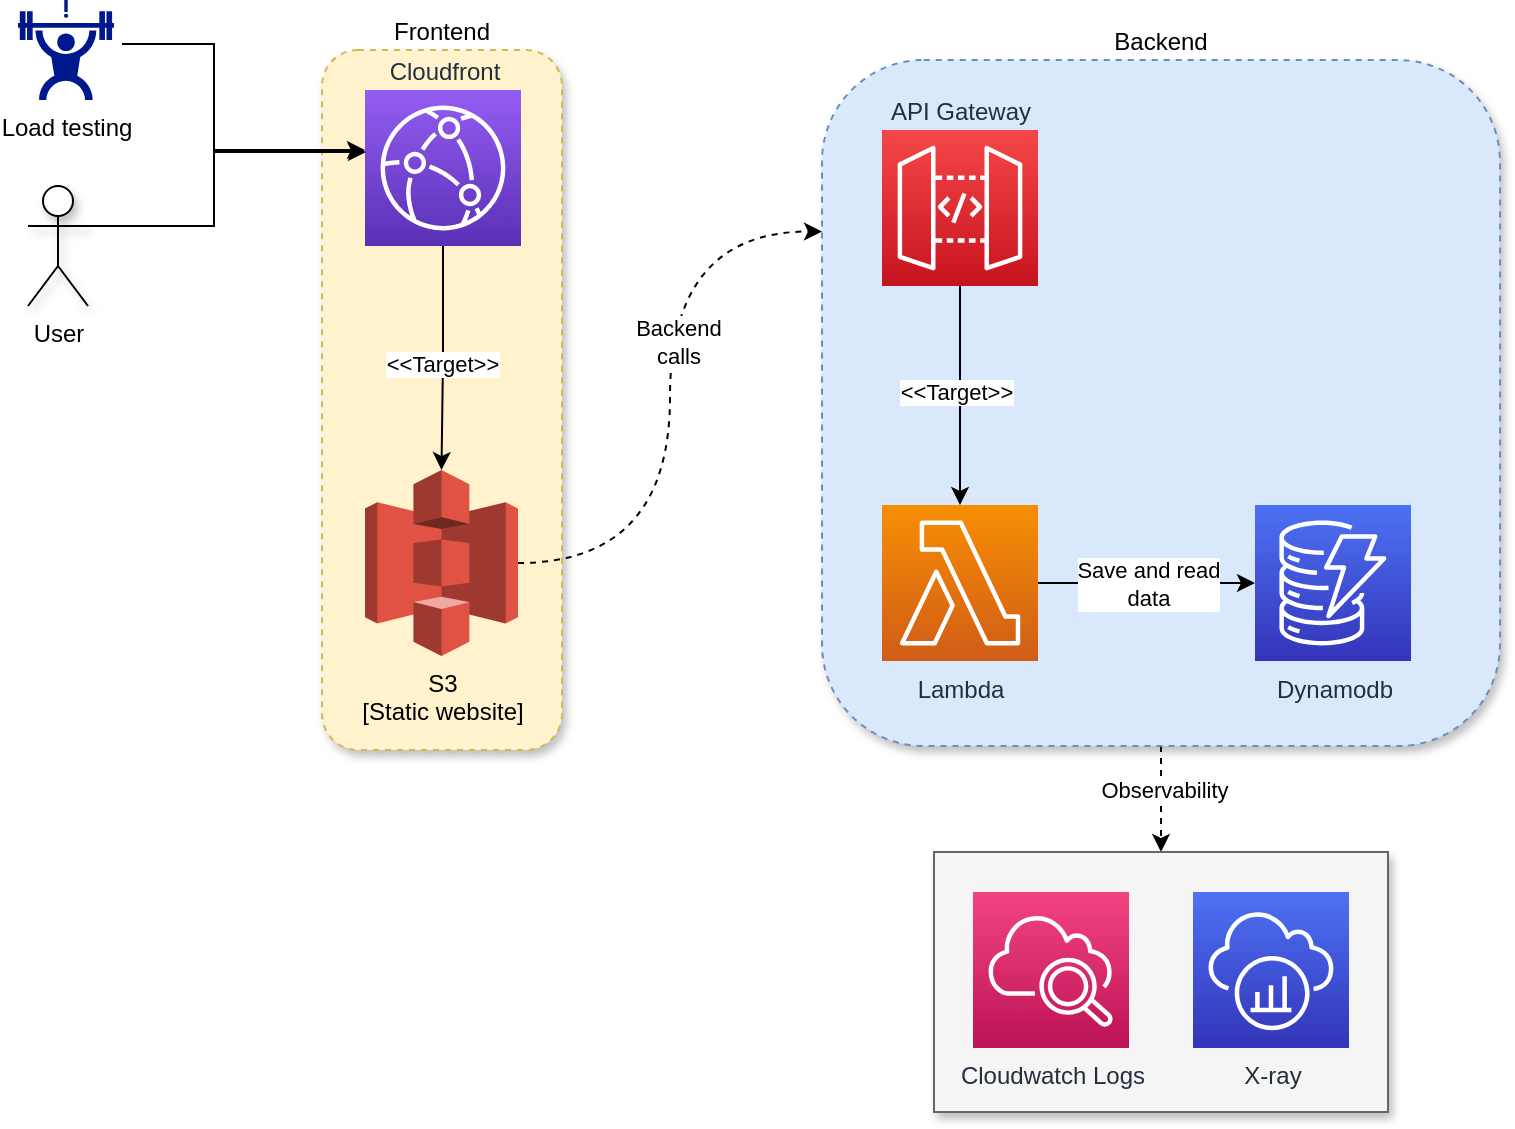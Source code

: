 <mxfile version="14.4.2" type="device"><diagram id="NQHTVvAHpx-uvIHE2vI5" name="Arch"><mxGraphModel dx="1106" dy="836" grid="0" gridSize="10" guides="1" tooltips="1" connect="1" arrows="1" fold="1" page="0" pageScale="1" pageWidth="850" pageHeight="1100" math="0" shadow="0"><root><mxCell id="0"/><mxCell id="1" parent="0"/><mxCell id="7TFaQzfb20CvF0dXiSHm-11" value="Frontend" style="fillColor=#fff2cc;strokeColor=#d6b656;dashed=1;verticalAlign=bottom;fontStyle=0;labelPosition=center;verticalLabelPosition=top;align=center;rounded=1;shadow=1;" vertex="1" parent="1"><mxGeometry x="270" y="220" width="120" height="350" as="geometry"/></mxCell><mxCell id="7TFaQzfb20CvF0dXiSHm-13" style="edgeStyle=orthogonalEdgeStyle;rounded=0;orthogonalLoop=1;jettySize=auto;html=1;entryX=0.5;entryY=0;entryDx=0;entryDy=0;dashed=1;" edge="1" parent="1" source="7TFaQzfb20CvF0dXiSHm-10" target="7TFaQzfb20CvF0dXiSHm-8"><mxGeometry relative="1" as="geometry"/></mxCell><mxCell id="7TFaQzfb20CvF0dXiSHm-15" value="Observability" style="edgeLabel;html=1;align=center;verticalAlign=middle;resizable=0;points=[];" vertex="1" connectable="0" parent="7TFaQzfb20CvF0dXiSHm-13"><mxGeometry x="-0.167" y="1" relative="1" as="geometry"><mxPoint as="offset"/></mxGeometry></mxCell><mxCell id="7TFaQzfb20CvF0dXiSHm-10" value="Backend" style="fillColor=#dae8fc;strokeColor=#6c8ebf;dashed=1;verticalAlign=bottom;fontStyle=0;labelPosition=center;verticalLabelPosition=top;align=center;rounded=1;shadow=1;" vertex="1" parent="1"><mxGeometry x="520" y="225" width="339" height="343" as="geometry"/></mxCell><mxCell id="7TFaQzfb20CvF0dXiSHm-8" value="" style="rounded=0;whiteSpace=wrap;html=1;fillColor=#f5f5f5;strokeColor=#666666;fontColor=#333333;shadow=1;" vertex="1" parent="1"><mxGeometry x="576" y="621" width="227" height="130" as="geometry"/></mxCell><mxCell id="7TFaQzfb20CvF0dXiSHm-20" value="Save and read&lt;br&gt;data" style="edgeStyle=orthogonalEdgeStyle;orthogonalLoop=1;jettySize=auto;html=1;rounded=0;" edge="1" parent="1" source="7TFaQzfb20CvF0dXiSHm-1" target="7TFaQzfb20CvF0dXiSHm-19"><mxGeometry relative="1" as="geometry"/></mxCell><mxCell id="7TFaQzfb20CvF0dXiSHm-1" value="Lambda" style="points=[[0,0,0],[0.25,0,0],[0.5,0,0],[0.75,0,0],[1,0,0],[0,1,0],[0.25,1,0],[0.5,1,0],[0.75,1,0],[1,1,0],[0,0.25,0],[0,0.5,0],[0,0.75,0],[1,0.25,0],[1,0.5,0],[1,0.75,0]];outlineConnect=0;fontColor=#232F3E;gradientColor=#F78E04;gradientDirection=north;fillColor=#D05C17;strokeColor=#ffffff;dashed=0;verticalLabelPosition=bottom;verticalAlign=top;align=center;html=1;fontSize=12;fontStyle=0;aspect=fixed;shape=mxgraph.aws4.resourceIcon;resIcon=mxgraph.aws4.lambda;" vertex="1" parent="1"><mxGeometry x="550" y="447.5" width="78" height="78" as="geometry"/></mxCell><mxCell id="7TFaQzfb20CvF0dXiSHm-9" style="edgeStyle=orthogonalEdgeStyle;rounded=0;orthogonalLoop=1;jettySize=auto;html=1;" edge="1" parent="1" source="7TFaQzfb20CvF0dXiSHm-2" target="7TFaQzfb20CvF0dXiSHm-1"><mxGeometry relative="1" as="geometry"/></mxCell><mxCell id="7TFaQzfb20CvF0dXiSHm-21" value="&amp;lt;&amp;lt;Target&amp;gt;&amp;gt;" style="edgeLabel;html=1;align=center;verticalAlign=middle;resizable=0;points=[];" vertex="1" connectable="0" parent="7TFaQzfb20CvF0dXiSHm-9"><mxGeometry x="-0.032" y="-2" relative="1" as="geometry"><mxPoint as="offset"/></mxGeometry></mxCell><mxCell id="7TFaQzfb20CvF0dXiSHm-2" value="API Gateway" style="points=[[0,0,0],[0.25,0,0],[0.5,0,0],[0.75,0,0],[1,0,0],[0,1,0],[0.25,1,0],[0.5,1,0],[0.75,1,0],[1,1,0],[0,0.25,0],[0,0.5,0],[0,0.75,0],[1,0.25,0],[1,0.5,0],[1,0.75,0]];outlineConnect=0;fontColor=#232F3E;gradientColor=#F54749;gradientDirection=north;fillColor=#C7131F;strokeColor=#ffffff;dashed=0;verticalLabelPosition=top;verticalAlign=bottom;align=center;html=1;fontSize=12;fontStyle=0;aspect=fixed;shape=mxgraph.aws4.resourceIcon;resIcon=mxgraph.aws4.api_gateway;labelPosition=center;" vertex="1" parent="1"><mxGeometry x="550" y="260" width="78" height="78" as="geometry"/></mxCell><mxCell id="7TFaQzfb20CvF0dXiSHm-3" value="X-ray" style="points=[[0,0,0],[0.25,0,0],[0.5,0,0],[0.75,0,0],[1,0,0],[0,1,0],[0.25,1,0],[0.5,1,0],[0.75,1,0],[1,1,0],[0,0.25,0],[0,0.5,0],[0,0.75,0],[1,0.25,0],[1,0.5,0],[1,0.75,0]];outlineConnect=0;fontColor=#232F3E;gradientColor=#4D72F3;gradientDirection=north;fillColor=#3334B9;strokeColor=#ffffff;dashed=0;verticalLabelPosition=bottom;verticalAlign=top;align=center;html=1;fontSize=12;fontStyle=0;aspect=fixed;shape=mxgraph.aws4.resourceIcon;resIcon=mxgraph.aws4.xray;" vertex="1" parent="1"><mxGeometry x="705.5" y="641" width="78" height="78" as="geometry"/></mxCell><mxCell id="7TFaQzfb20CvF0dXiSHm-4" value="Cloudwatch Logs" style="points=[[0,0,0],[0.25,0,0],[0.5,0,0],[0.75,0,0],[1,0,0],[0,1,0],[0.25,1,0],[0.5,1,0],[0.75,1,0],[1,1,0],[0,0.25,0],[0,0.5,0],[0,0.75,0],[1,0.25,0],[1,0.5,0],[1,0.75,0]];points=[[0,0,0],[0.25,0,0],[0.5,0,0],[0.75,0,0],[1,0,0],[0,1,0],[0.25,1,0],[0.5,1,0],[0.75,1,0],[1,1,0],[0,0.25,0],[0,0.5,0],[0,0.75,0],[1,0.25,0],[1,0.5,0],[1,0.75,0]];outlineConnect=0;fontColor=#232F3E;gradientColor=#F34482;gradientDirection=north;fillColor=#BC1356;strokeColor=#ffffff;dashed=0;verticalLabelPosition=bottom;verticalAlign=top;align=center;html=1;fontSize=12;fontStyle=0;aspect=fixed;shape=mxgraph.aws4.resourceIcon;resIcon=mxgraph.aws4.cloudwatch_2;" vertex="1" parent="1"><mxGeometry x="595.5" y="641" width="78" height="78" as="geometry"/></mxCell><mxCell id="7TFaQzfb20CvF0dXiSHm-17" style="edgeStyle=orthogonalEdgeStyle;orthogonalLoop=1;jettySize=auto;html=1;entryX=0;entryY=0.25;entryDx=0;entryDy=0;dashed=1;curved=1;" edge="1" parent="1" source="7TFaQzfb20CvF0dXiSHm-5" target="7TFaQzfb20CvF0dXiSHm-10"><mxGeometry relative="1" as="geometry"/></mxCell><mxCell id="7TFaQzfb20CvF0dXiSHm-18" value="Backend&lt;br&gt;calls" style="edgeLabel;html=1;align=center;verticalAlign=middle;resizable=0;points=[];" vertex="1" connectable="0" parent="7TFaQzfb20CvF0dXiSHm-17"><mxGeometry x="0.175" y="-4" relative="1" as="geometry"><mxPoint as="offset"/></mxGeometry></mxCell><mxCell id="7TFaQzfb20CvF0dXiSHm-5" value="S3&lt;br&gt;[Static website]" style="outlineConnect=0;dashed=0;verticalLabelPosition=bottom;verticalAlign=top;align=center;html=1;shape=mxgraph.aws3.s3;fillColor=#E05243;gradientColor=none;" vertex="1" parent="1"><mxGeometry x="291.5" y="430" width="76.5" height="93" as="geometry"/></mxCell><mxCell id="7TFaQzfb20CvF0dXiSHm-7" style="edgeStyle=orthogonalEdgeStyle;rounded=0;orthogonalLoop=1;jettySize=auto;html=1;" edge="1" parent="1" source="7TFaQzfb20CvF0dXiSHm-6" target="7TFaQzfb20CvF0dXiSHm-5"><mxGeometry relative="1" as="geometry"/></mxCell><mxCell id="7TFaQzfb20CvF0dXiSHm-27" value="&amp;lt;&amp;lt;Target&amp;gt;&amp;gt;" style="edgeLabel;html=1;align=center;verticalAlign=middle;resizable=0;points=[];" vertex="1" connectable="0" parent="7TFaQzfb20CvF0dXiSHm-7"><mxGeometry x="0.059" relative="1" as="geometry"><mxPoint as="offset"/></mxGeometry></mxCell><mxCell id="7TFaQzfb20CvF0dXiSHm-6" value="Cloudfront" style="points=[[0,0,0],[0.25,0,0],[0.5,0,0],[0.75,0,0],[1,0,0],[0,1,0],[0.25,1,0],[0.5,1,0],[0.75,1,0],[1,1,0],[0,0.25,0],[0,0.5,0],[0,0.75,0],[1,0.25,0],[1,0.5,0],[1,0.75,0]];outlineConnect=0;fontColor=#232F3E;gradientColor=#945DF2;gradientDirection=north;fillColor=#5A30B5;strokeColor=#ffffff;dashed=0;verticalLabelPosition=top;verticalAlign=bottom;align=center;html=1;fontSize=12;fontStyle=0;aspect=fixed;shape=mxgraph.aws4.resourceIcon;resIcon=mxgraph.aws4.cloudfront;labelPosition=center;" vertex="1" parent="1"><mxGeometry x="291.5" y="240" width="78" height="78" as="geometry"/></mxCell><mxCell id="7TFaQzfb20CvF0dXiSHm-19" value="Dynamodb" style="points=[[0,0,0],[0.25,0,0],[0.5,0,0],[0.75,0,0],[1,0,0],[0,1,0],[0.25,1,0],[0.5,1,0],[0.75,1,0],[1,1,0],[0,0.25,0],[0,0.5,0],[0,0.75,0],[1,0.25,0],[1,0.5,0],[1,0.75,0]];outlineConnect=0;fontColor=#232F3E;gradientColor=#4D72F3;gradientDirection=north;fillColor=#3334B9;strokeColor=#ffffff;dashed=0;verticalLabelPosition=bottom;verticalAlign=top;align=center;html=1;fontSize=12;fontStyle=0;aspect=fixed;shape=mxgraph.aws4.resourceIcon;resIcon=mxgraph.aws4.dynamodb;" vertex="1" parent="1"><mxGeometry x="736.5" y="447.5" width="78" height="78" as="geometry"/></mxCell><mxCell id="7TFaQzfb20CvF0dXiSHm-25" style="edgeStyle=orthogonalEdgeStyle;rounded=0;orthogonalLoop=1;jettySize=auto;html=1;" edge="1" parent="1"><mxGeometry relative="1" as="geometry"><mxPoint x="170" y="217" as="sourcePoint"/><mxPoint x="292" y="271" as="targetPoint"/><Array as="points"><mxPoint x="216" y="217"/><mxPoint x="216" y="271"/><mxPoint x="292" y="271"/></Array></mxGeometry></mxCell><mxCell id="7TFaQzfb20CvF0dXiSHm-26" style="edgeStyle=orthogonalEdgeStyle;rounded=0;orthogonalLoop=1;jettySize=auto;html=1;" edge="1" parent="1" source="7TFaQzfb20CvF0dXiSHm-23" target="7TFaQzfb20CvF0dXiSHm-6"><mxGeometry relative="1" as="geometry"><Array as="points"><mxPoint x="216" y="308"/><mxPoint x="216" y="270"/></Array></mxGeometry></mxCell><mxCell id="7TFaQzfb20CvF0dXiSHm-23" value="User" style="shape=umlActor;verticalLabelPosition=bottom;verticalAlign=top;html=1;outlineConnect=0;rounded=1;shadow=1;" vertex="1" parent="1"><mxGeometry x="123" y="288" width="30" height="60" as="geometry"/></mxCell><mxCell id="7TFaQzfb20CvF0dXiSHm-29" value="Load testing" style="aspect=fixed;pointerEvents=1;shadow=0;dashed=0;html=1;strokeColor=none;labelPosition=center;verticalLabelPosition=bottom;verticalAlign=top;align=center;fillColor=#00188D;shape=mxgraph.mscae.enterprise.load_testing;rounded=1;" vertex="1" parent="1"><mxGeometry x="118" y="195" width="48" height="50" as="geometry"/></mxCell></root></mxGraphModel></diagram></mxfile>